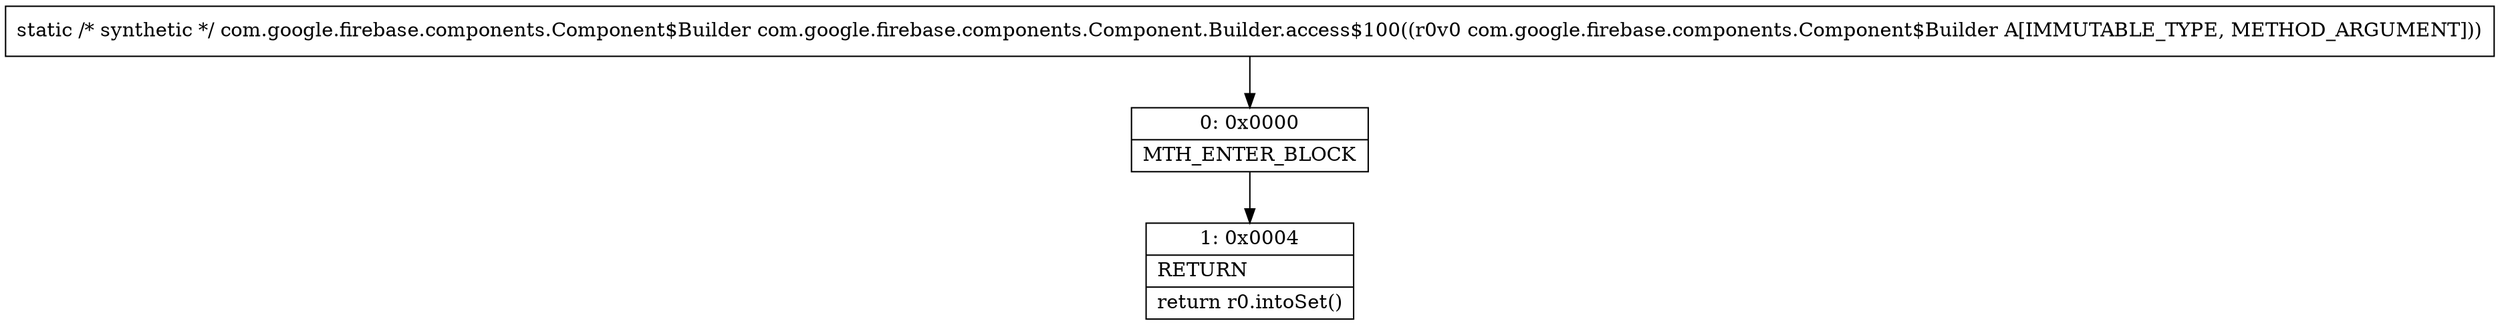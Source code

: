 digraph "CFG forcom.google.firebase.components.Component.Builder.access$100(Lcom\/google\/firebase\/components\/Component$Builder;)Lcom\/google\/firebase\/components\/Component$Builder;" {
Node_0 [shape=record,label="{0\:\ 0x0000|MTH_ENTER_BLOCK\l}"];
Node_1 [shape=record,label="{1\:\ 0x0004|RETURN\l|return r0.intoSet()\l}"];
MethodNode[shape=record,label="{static \/* synthetic *\/ com.google.firebase.components.Component$Builder com.google.firebase.components.Component.Builder.access$100((r0v0 com.google.firebase.components.Component$Builder A[IMMUTABLE_TYPE, METHOD_ARGUMENT])) }"];
MethodNode -> Node_0;
Node_0 -> Node_1;
}


